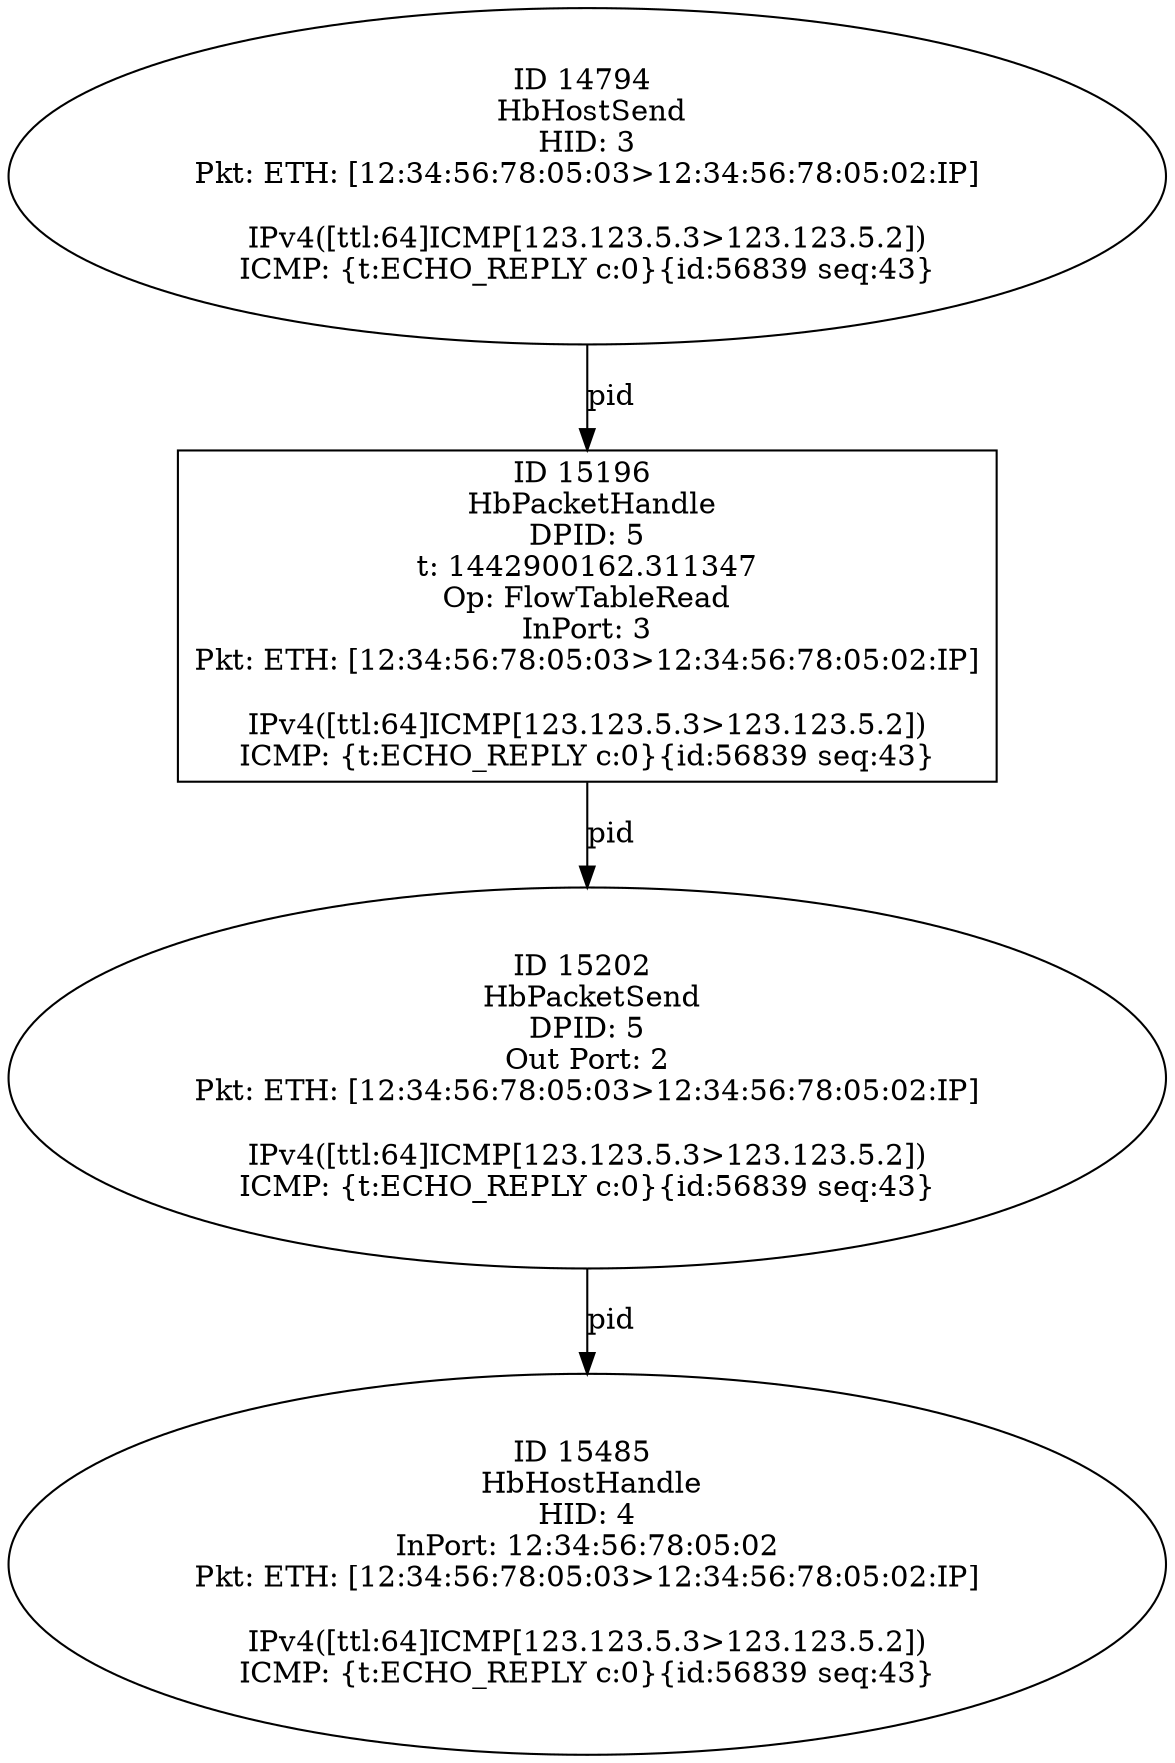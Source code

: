 strict digraph G {
14794 [shape=oval, event=<hb_events.HbHostSend object at 0x10b11c110>, label="ID 14794 
 HbHostSend
HID: 3
Pkt: ETH: [12:34:56:78:05:03>12:34:56:78:05:02:IP]

IPv4([ttl:64]ICMP[123.123.5.3>123.123.5.2])
ICMP: {t:ECHO_REPLY c:0}{id:56839 seq:43}"];
15196 [shape=box, event=<hb_events.HbPacketHandle object at 0x10b1cf7d0>, label="ID 15196 
 HbPacketHandle
DPID: 5
t: 1442900162.311347
Op: FlowTableRead
InPort: 3
Pkt: ETH: [12:34:56:78:05:03>12:34:56:78:05:02:IP]

IPv4([ttl:64]ICMP[123.123.5.3>123.123.5.2])
ICMP: {t:ECHO_REPLY c:0}{id:56839 seq:43}"];
15202 [shape=oval, event=<hb_events.HbPacketSend object at 0x10b1cfc10>, label="ID 15202 
 HbPacketSend
DPID: 5
Out Port: 2
Pkt: ETH: [12:34:56:78:05:03>12:34:56:78:05:02:IP]

IPv4([ttl:64]ICMP[123.123.5.3>123.123.5.2])
ICMP: {t:ECHO_REPLY c:0}{id:56839 seq:43}"];
15485 [shape=oval, event=<hb_events.HbHostHandle object at 0x10b24f610>, label="ID 15485 
 HbHostHandle
HID: 4
InPort: 12:34:56:78:05:02
Pkt: ETH: [12:34:56:78:05:03>12:34:56:78:05:02:IP]

IPv4([ttl:64]ICMP[123.123.5.3>123.123.5.2])
ICMP: {t:ECHO_REPLY c:0}{id:56839 seq:43}"];
14794 -> 15196  [rel=pid, label=pid];
15196 -> 15202  [rel=pid, label=pid];
15202 -> 15485  [rel=pid, label=pid];
}
